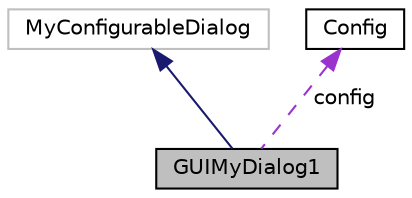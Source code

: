digraph "GUIMyDialog1"
{
 // LATEX_PDF_SIZE
  edge [fontname="Helvetica",fontsize="10",labelfontname="Helvetica",labelfontsize="10"];
  node [fontname="Helvetica",fontsize="10",shape=record];
  Node1 [label="GUIMyDialog1",height=0.2,width=0.4,color="black", fillcolor="grey75", style="filled", fontcolor="black",tooltip="GUI dialog class to interact with user inputs."];
  Node2 -> Node1 [dir="back",color="midnightblue",fontsize="10",style="solid",fontname="Helvetica"];
  Node2 [label="MyConfigurableDialog",height=0.2,width=0.4,color="grey75", fillcolor="white", style="filled",tooltip=" "];
  Node3 -> Node1 [dir="back",color="darkorchid3",fontsize="10",style="dashed",label=" config" ,fontname="Helvetica"];
  Node3 [label="Config",height=0.2,width=0.4,color="black", fillcolor="white", style="filled",URL="$structConfig.html",tooltip="Structure holding configuration parameters."];
}
